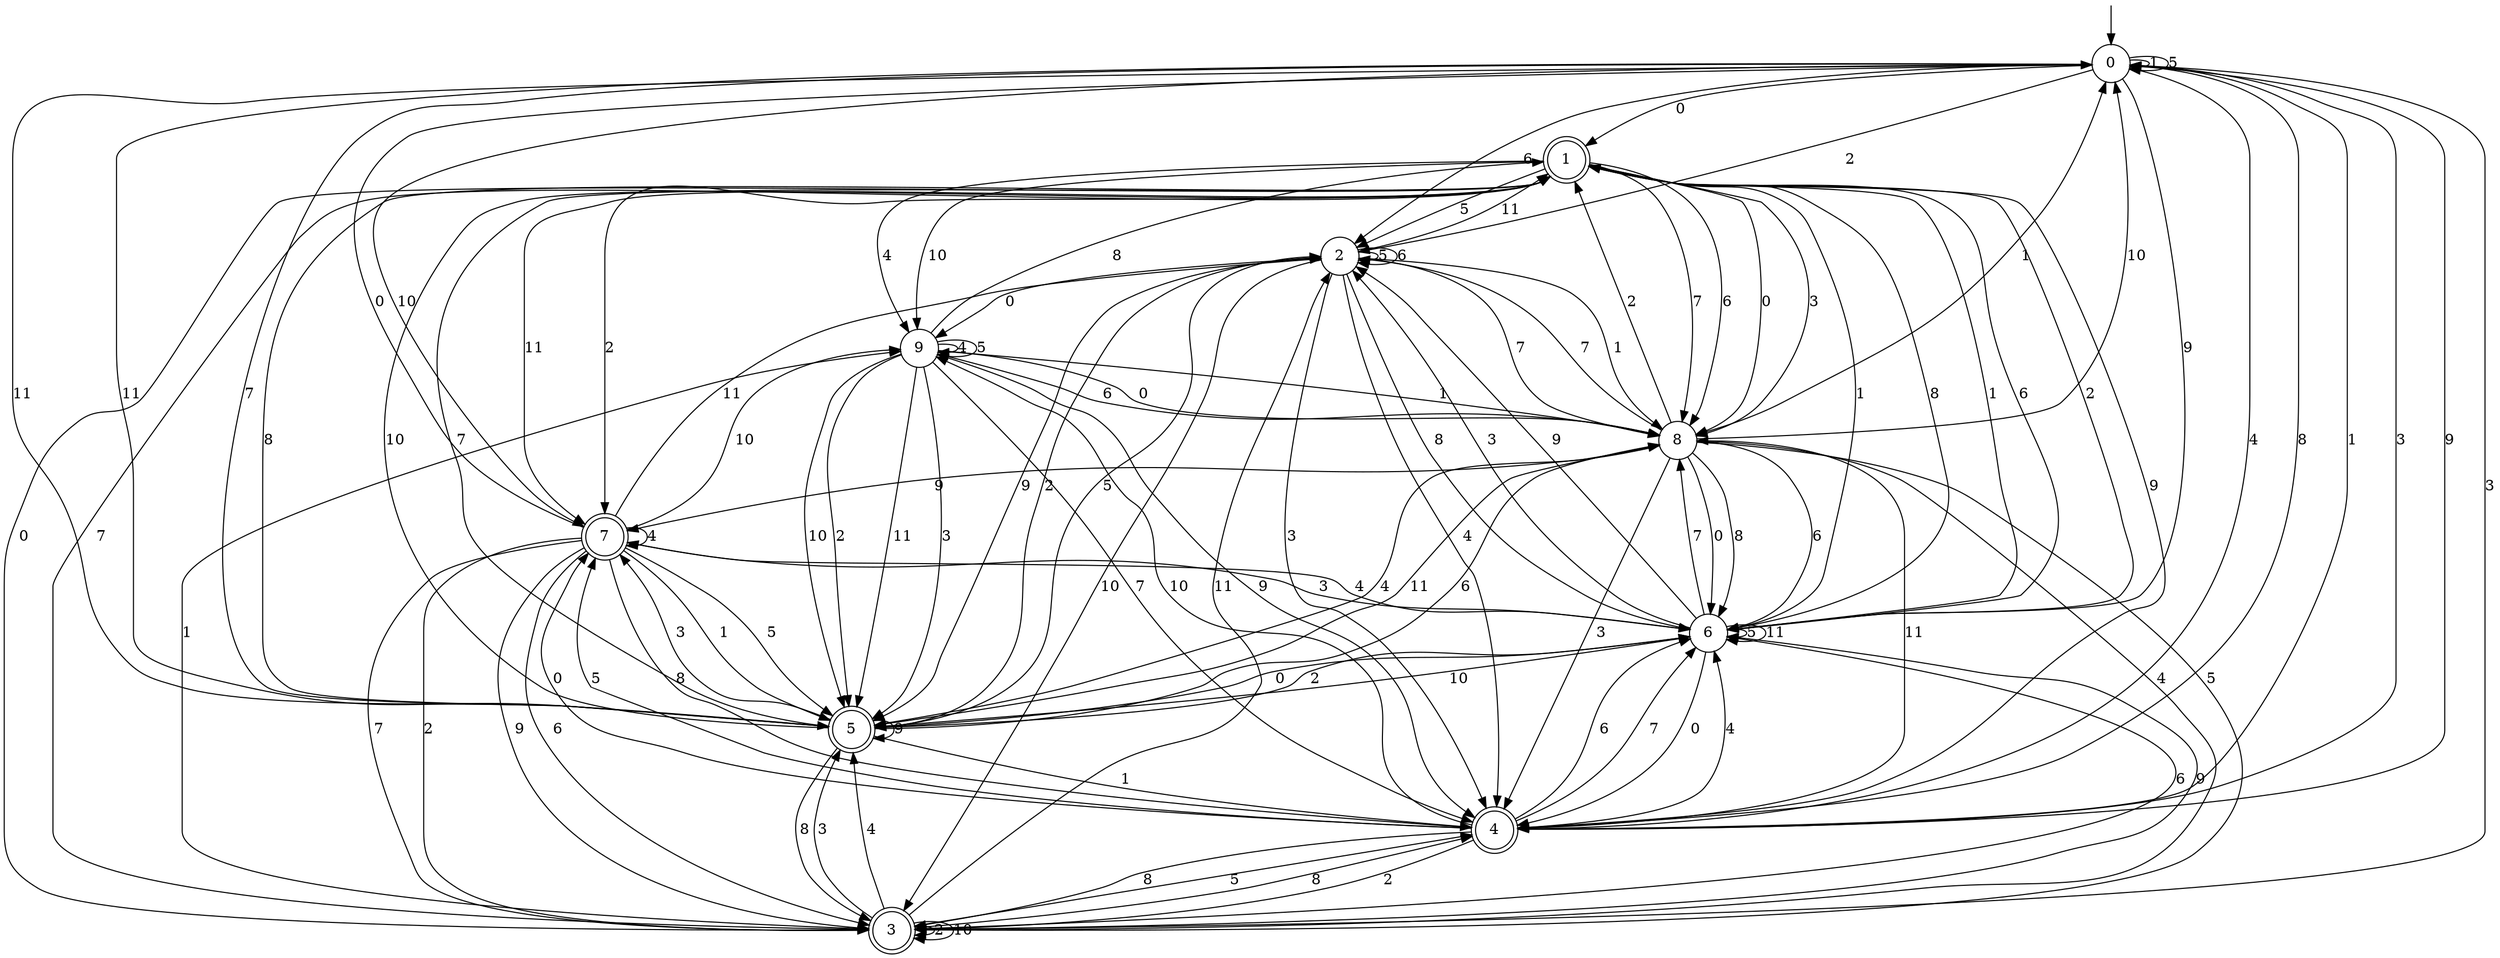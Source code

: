 digraph g {

	s0 [shape="circle" label="0"];
	s1 [shape="doublecircle" label="1"];
	s2 [shape="circle" label="2"];
	s3 [shape="doublecircle" label="3"];
	s4 [shape="doublecircle" label="4"];
	s5 [shape="doublecircle" label="5"];
	s6 [shape="circle" label="6"];
	s7 [shape="doublecircle" label="7"];
	s8 [shape="circle" label="8"];
	s9 [shape="circle" label="9"];
	s0 -> s1 [label="0"];
	s0 -> s0 [label="1"];
	s0 -> s2 [label="2"];
	s0 -> s3 [label="3"];
	s0 -> s4 [label="4"];
	s0 -> s0 [label="5"];
	s0 -> s2 [label="6"];
	s0 -> s5 [label="7"];
	s0 -> s4 [label="8"];
	s0 -> s6 [label="9"];
	s0 -> s7 [label="10"];
	s0 -> s5 [label="11"];
	s1 -> s8 [label="0"];
	s1 -> s6 [label="1"];
	s1 -> s7 [label="2"];
	s1 -> s8 [label="3"];
	s1 -> s9 [label="4"];
	s1 -> s2 [label="5"];
	s1 -> s8 [label="6"];
	s1 -> s8 [label="7"];
	s1 -> s5 [label="8"];
	s1 -> s4 [label="9"];
	s1 -> s9 [label="10"];
	s1 -> s7 [label="11"];
	s2 -> s9 [label="0"];
	s2 -> s8 [label="1"];
	s2 -> s5 [label="2"];
	s2 -> s4 [label="3"];
	s2 -> s4 [label="4"];
	s2 -> s2 [label="5"];
	s2 -> s2 [label="6"];
	s2 -> s8 [label="7"];
	s2 -> s6 [label="8"];
	s2 -> s5 [label="9"];
	s2 -> s3 [label="10"];
	s2 -> s1 [label="11"];
	s3 -> s1 [label="0"];
	s3 -> s9 [label="1"];
	s3 -> s3 [label="2"];
	s3 -> s5 [label="3"];
	s3 -> s5 [label="4"];
	s3 -> s4 [label="5"];
	s3 -> s6 [label="6"];
	s3 -> s1 [label="7"];
	s3 -> s4 [label="8"];
	s3 -> s6 [label="9"];
	s3 -> s3 [label="10"];
	s3 -> s2 [label="11"];
	s4 -> s7 [label="0"];
	s4 -> s0 [label="1"];
	s4 -> s3 [label="2"];
	s4 -> s0 [label="3"];
	s4 -> s6 [label="4"];
	s4 -> s7 [label="5"];
	s4 -> s6 [label="6"];
	s4 -> s6 [label="7"];
	s4 -> s3 [label="8"];
	s4 -> s0 [label="9"];
	s4 -> s9 [label="10"];
	s4 -> s8 [label="11"];
	s5 -> s6 [label="0"];
	s5 -> s4 [label="1"];
	s5 -> s6 [label="2"];
	s5 -> s7 [label="3"];
	s5 -> s8 [label="4"];
	s5 -> s2 [label="5"];
	s5 -> s8 [label="6"];
	s5 -> s1 [label="7"];
	s5 -> s3 [label="8"];
	s5 -> s5 [label="9"];
	s5 -> s1 [label="10"];
	s5 -> s0 [label="11"];
	s6 -> s4 [label="0"];
	s6 -> s1 [label="1"];
	s6 -> s1 [label="2"];
	s6 -> s2 [label="3"];
	s6 -> s7 [label="4"];
	s6 -> s6 [label="5"];
	s6 -> s1 [label="6"];
	s6 -> s8 [label="7"];
	s6 -> s1 [label="8"];
	s6 -> s2 [label="9"];
	s6 -> s5 [label="10"];
	s6 -> s6 [label="11"];
	s7 -> s0 [label="0"];
	s7 -> s5 [label="1"];
	s7 -> s3 [label="2"];
	s7 -> s6 [label="3"];
	s7 -> s7 [label="4"];
	s7 -> s5 [label="5"];
	s7 -> s3 [label="6"];
	s7 -> s3 [label="7"];
	s7 -> s4 [label="8"];
	s7 -> s3 [label="9"];
	s7 -> s9 [label="10"];
	s7 -> s2 [label="11"];
	s8 -> s6 [label="0"];
	s8 -> s0 [label="1"];
	s8 -> s1 [label="2"];
	s8 -> s4 [label="3"];
	s8 -> s3 [label="4"];
	s8 -> s3 [label="5"];
	s8 -> s6 [label="6"];
	s8 -> s2 [label="7"];
	s8 -> s6 [label="8"];
	s8 -> s7 [label="9"];
	s8 -> s0 [label="10"];
	s8 -> s5 [label="11"];
	s9 -> s8 [label="0"];
	s9 -> s8 [label="1"];
	s9 -> s5 [label="2"];
	s9 -> s5 [label="3"];
	s9 -> s9 [label="4"];
	s9 -> s9 [label="5"];
	s9 -> s8 [label="6"];
	s9 -> s4 [label="7"];
	s9 -> s1 [label="8"];
	s9 -> s4 [label="9"];
	s9 -> s5 [label="10"];
	s9 -> s5 [label="11"];

__start0 [label="" shape="none" width="0" height="0"];
__start0 -> s0;

}
